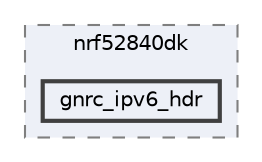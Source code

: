 digraph "/home/mj/Desktop/IoT-Chat-Digitalization/TextYourIoTDevice/bin/nrf52840dk/gnrc_ipv6_hdr"
{
 // LATEX_PDF_SIZE
  bgcolor="transparent";
  edge [fontname=Helvetica,fontsize=10,labelfontname=Helvetica,labelfontsize=10];
  node [fontname=Helvetica,fontsize=10,shape=box,height=0.2,width=0.4];
  compound=true
  subgraph clusterdir_0c725116918d2e080617d882693859a8 {
    graph [ bgcolor="#edf0f7", pencolor="grey50", label="nrf52840dk", fontname=Helvetica,fontsize=10 style="filled,dashed", URL="dir_0c725116918d2e080617d882693859a8.html",tooltip=""]
  dir_704357ab73dc4d8e18851a3e6db6d0a8 [label="gnrc_ipv6_hdr", fillcolor="#edf0f7", color="grey25", style="filled,bold", URL="dir_704357ab73dc4d8e18851a3e6db6d0a8.html",tooltip=""];
  }
}
